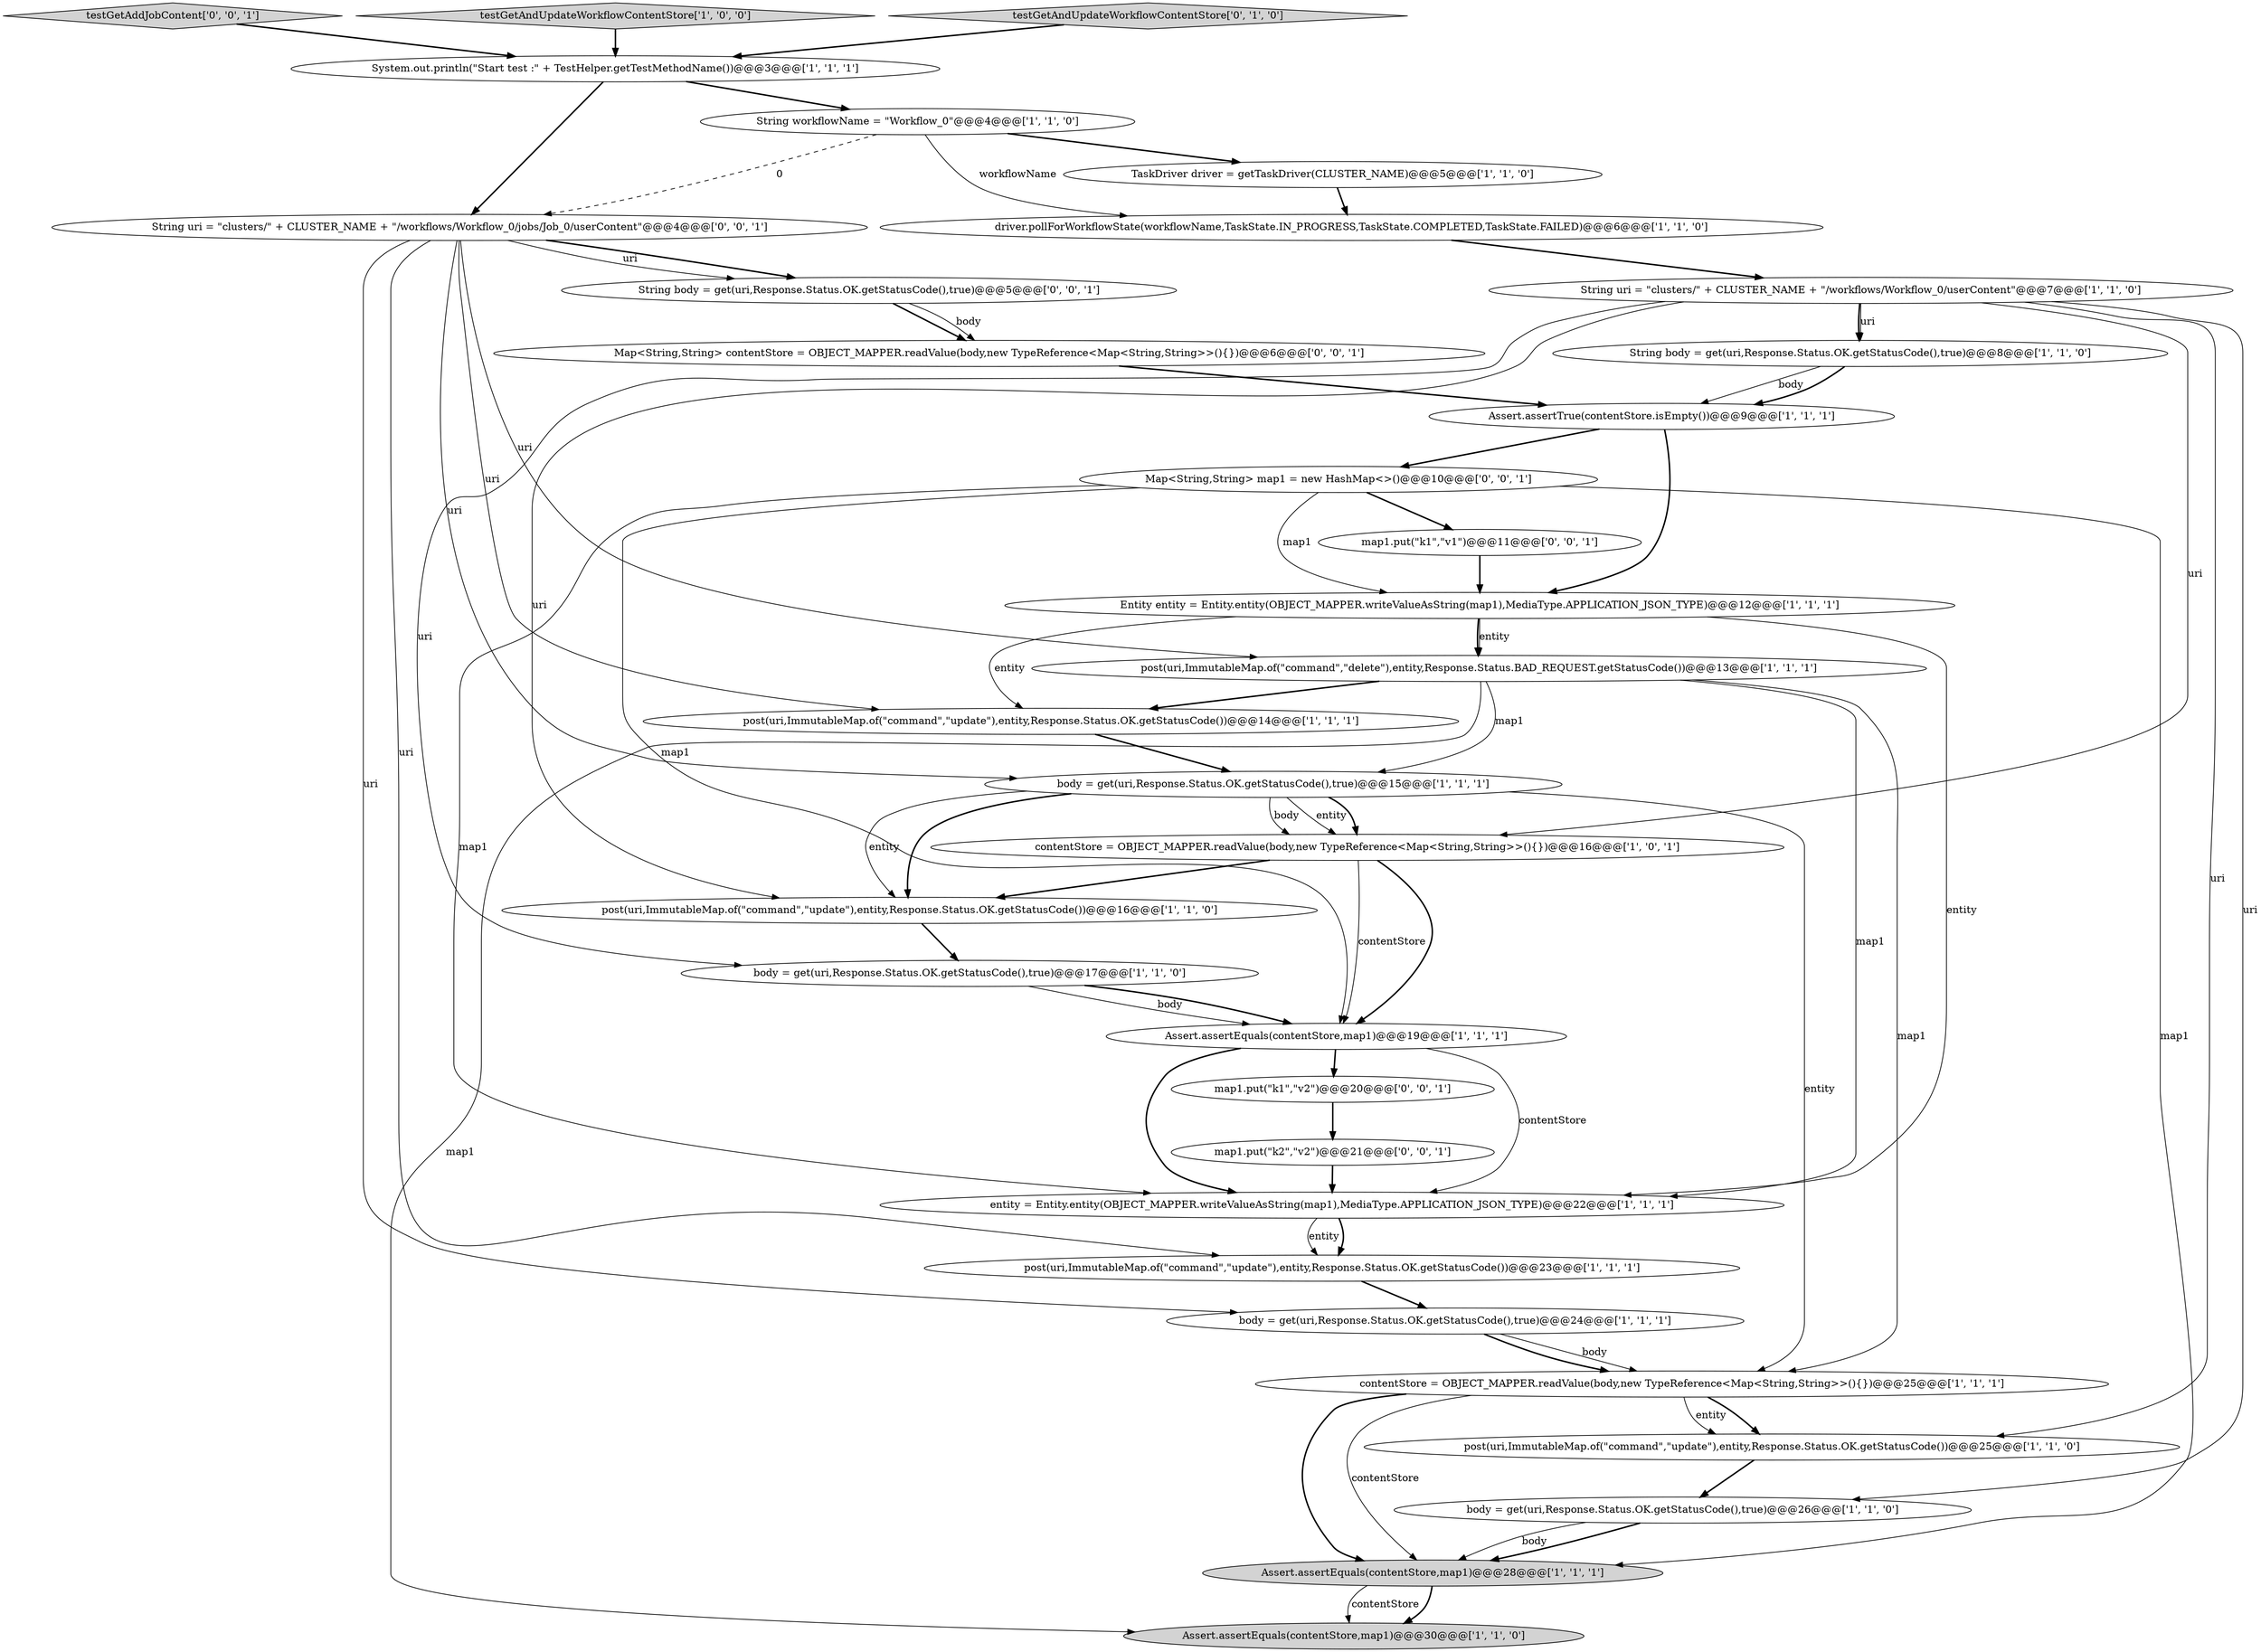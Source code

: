 digraph {
27 [style = filled, label = "String uri = \"clusters/\" + CLUSTER_NAME + \"/workflows/Workflow_0/jobs/Job_0/userContent\"@@@4@@@['0', '0', '1']", fillcolor = white, shape = ellipse image = "AAA0AAABBB3BBB"];
13 [style = filled, label = "Assert.assertTrue(contentStore.isEmpty())@@@9@@@['1', '1', '1']", fillcolor = white, shape = ellipse image = "AAA0AAABBB1BBB"];
19 [style = filled, label = "System.out.println(\"Start test :\" + TestHelper.getTestMethodName())@@@3@@@['1', '1', '1']", fillcolor = white, shape = ellipse image = "AAA0AAABBB1BBB"];
28 [style = filled, label = "map1.put(\"k1\",\"v1\")@@@11@@@['0', '0', '1']", fillcolor = white, shape = ellipse image = "AAA0AAABBB3BBB"];
25 [style = filled, label = "map1.put(\"k2\",\"v2\")@@@21@@@['0', '0', '1']", fillcolor = white, shape = ellipse image = "AAA0AAABBB3BBB"];
17 [style = filled, label = "post(uri,ImmutableMap.of(\"command\",\"update\"),entity,Response.Status.OK.getStatusCode())@@@23@@@['1', '1', '1']", fillcolor = white, shape = ellipse image = "AAA0AAABBB1BBB"];
11 [style = filled, label = "String uri = \"clusters/\" + CLUSTER_NAME + \"/workflows/Workflow_0/userContent\"@@@7@@@['1', '1', '0']", fillcolor = white, shape = ellipse image = "AAA0AAABBB1BBB"];
26 [style = filled, label = "testGetAddJobContent['0', '0', '1']", fillcolor = lightgray, shape = diamond image = "AAA0AAABBB3BBB"];
15 [style = filled, label = "post(uri,ImmutableMap.of(\"command\",\"update\"),entity,Response.Status.OK.getStatusCode())@@@16@@@['1', '1', '0']", fillcolor = white, shape = ellipse image = "AAA0AAABBB1BBB"];
10 [style = filled, label = "post(uri,ImmutableMap.of(\"command\",\"delete\"),entity,Response.Status.BAD_REQUEST.getStatusCode())@@@13@@@['1', '1', '1']", fillcolor = white, shape = ellipse image = "AAA0AAABBB1BBB"];
7 [style = filled, label = "post(uri,ImmutableMap.of(\"command\",\"update\"),entity,Response.Status.OK.getStatusCode())@@@14@@@['1', '1', '1']", fillcolor = white, shape = ellipse image = "AAA0AAABBB1BBB"];
32 [style = filled, label = "Map<String,String> map1 = new HashMap<>()@@@10@@@['0', '0', '1']", fillcolor = white, shape = ellipse image = "AAA0AAABBB3BBB"];
6 [style = filled, label = "Assert.assertEquals(contentStore,map1)@@@28@@@['1', '1', '1']", fillcolor = lightgray, shape = ellipse image = "AAA0AAABBB1BBB"];
5 [style = filled, label = "entity = Entity.entity(OBJECT_MAPPER.writeValueAsString(map1),MediaType.APPLICATION_JSON_TYPE)@@@22@@@['1', '1', '1']", fillcolor = white, shape = ellipse image = "AAA0AAABBB1BBB"];
18 [style = filled, label = "Assert.assertEquals(contentStore,map1)@@@30@@@['1', '1', '0']", fillcolor = lightgray, shape = ellipse image = "AAA0AAABBB1BBB"];
14 [style = filled, label = "body = get(uri,Response.Status.OK.getStatusCode(),true)@@@17@@@['1', '1', '0']", fillcolor = white, shape = ellipse image = "AAA0AAABBB1BBB"];
8 [style = filled, label = "driver.pollForWorkflowState(workflowName,TaskState.IN_PROGRESS,TaskState.COMPLETED,TaskState.FAILED)@@@6@@@['1', '1', '0']", fillcolor = white, shape = ellipse image = "AAA0AAABBB1BBB"];
4 [style = filled, label = "contentStore = OBJECT_MAPPER.readValue(body,new TypeReference<Map<String,String>>(){})@@@16@@@['1', '0', '1']", fillcolor = white, shape = ellipse image = "AAA0AAABBB1BBB"];
0 [style = filled, label = "contentStore = OBJECT_MAPPER.readValue(body,new TypeReference<Map<String,String>>(){})@@@25@@@['1', '1', '1']", fillcolor = white, shape = ellipse image = "AAA0AAABBB1BBB"];
29 [style = filled, label = "Map<String,String> contentStore = OBJECT_MAPPER.readValue(body,new TypeReference<Map<String,String>>(){})@@@6@@@['0', '0', '1']", fillcolor = white, shape = ellipse image = "AAA0AAABBB3BBB"];
23 [style = filled, label = "testGetAndUpdateWorkflowContentStore['1', '0', '0']", fillcolor = lightgray, shape = diamond image = "AAA0AAABBB1BBB"];
30 [style = filled, label = "map1.put(\"k1\",\"v2\")@@@20@@@['0', '0', '1']", fillcolor = white, shape = ellipse image = "AAA0AAABBB3BBB"];
2 [style = filled, label = "body = get(uri,Response.Status.OK.getStatusCode(),true)@@@24@@@['1', '1', '1']", fillcolor = white, shape = ellipse image = "AAA0AAABBB1BBB"];
31 [style = filled, label = "String body = get(uri,Response.Status.OK.getStatusCode(),true)@@@5@@@['0', '0', '1']", fillcolor = white, shape = ellipse image = "AAA0AAABBB3BBB"];
20 [style = filled, label = "body = get(uri,Response.Status.OK.getStatusCode(),true)@@@15@@@['1', '1', '1']", fillcolor = white, shape = ellipse image = "AAA0AAABBB1BBB"];
3 [style = filled, label = "Entity entity = Entity.entity(OBJECT_MAPPER.writeValueAsString(map1),MediaType.APPLICATION_JSON_TYPE)@@@12@@@['1', '1', '1']", fillcolor = white, shape = ellipse image = "AAA0AAABBB1BBB"];
16 [style = filled, label = "post(uri,ImmutableMap.of(\"command\",\"update\"),entity,Response.Status.OK.getStatusCode())@@@25@@@['1', '1', '0']", fillcolor = white, shape = ellipse image = "AAA0AAABBB1BBB"];
21 [style = filled, label = "body = get(uri,Response.Status.OK.getStatusCode(),true)@@@26@@@['1', '1', '0']", fillcolor = white, shape = ellipse image = "AAA0AAABBB1BBB"];
12 [style = filled, label = "Assert.assertEquals(contentStore,map1)@@@19@@@['1', '1', '1']", fillcolor = white, shape = ellipse image = "AAA0AAABBB1BBB"];
22 [style = filled, label = "String workflowName = \"Workflow_0\"@@@4@@@['1', '1', '0']", fillcolor = white, shape = ellipse image = "AAA0AAABBB1BBB"];
24 [style = filled, label = "testGetAndUpdateWorkflowContentStore['0', '1', '0']", fillcolor = lightgray, shape = diamond image = "AAA0AAABBB2BBB"];
9 [style = filled, label = "TaskDriver driver = getTaskDriver(CLUSTER_NAME)@@@5@@@['1', '1', '0']", fillcolor = white, shape = ellipse image = "AAA0AAABBB1BBB"];
1 [style = filled, label = "String body = get(uri,Response.Status.OK.getStatusCode(),true)@@@8@@@['1', '1', '0']", fillcolor = white, shape = ellipse image = "AAA0AAABBB1BBB"];
12->5 [style = solid, label="contentStore"];
0->16 [style = bold, label=""];
3->7 [style = solid, label="entity"];
27->2 [style = solid, label="uri"];
13->32 [style = bold, label=""];
24->19 [style = bold, label=""];
10->5 [style = solid, label="map1"];
12->5 [style = bold, label=""];
15->14 [style = bold, label=""];
21->6 [style = bold, label=""];
11->1 [style = bold, label=""];
0->6 [style = bold, label=""];
27->31 [style = solid, label="uri"];
6->18 [style = bold, label=""];
20->4 [style = solid, label="entity"];
32->3 [style = solid, label="map1"];
0->6 [style = solid, label="contentStore"];
0->16 [style = solid, label="entity"];
22->9 [style = bold, label=""];
4->15 [style = bold, label=""];
21->6 [style = solid, label="body"];
22->8 [style = solid, label="workflowName"];
1->13 [style = solid, label="body"];
27->10 [style = solid, label="uri"];
10->18 [style = solid, label="map1"];
27->31 [style = bold, label=""];
31->29 [style = bold, label=""];
30->25 [style = bold, label=""];
12->30 [style = bold, label=""];
22->27 [style = dashed, label="0"];
7->20 [style = bold, label=""];
11->1 [style = solid, label="uri"];
6->18 [style = solid, label="contentStore"];
32->6 [style = solid, label="map1"];
26->19 [style = bold, label=""];
9->8 [style = bold, label=""];
5->17 [style = bold, label=""];
10->7 [style = bold, label=""];
1->13 [style = bold, label=""];
3->10 [style = solid, label="entity"];
20->4 [style = bold, label=""];
11->4 [style = solid, label="uri"];
14->12 [style = solid, label="body"];
32->5 [style = solid, label="map1"];
20->0 [style = solid, label="entity"];
4->12 [style = solid, label="contentStore"];
3->10 [style = bold, label=""];
11->21 [style = solid, label="uri"];
2->0 [style = solid, label="body"];
11->15 [style = solid, label="uri"];
2->0 [style = bold, label=""];
11->14 [style = solid, label="uri"];
13->3 [style = bold, label=""];
17->2 [style = bold, label=""];
10->20 [style = solid, label="map1"];
3->5 [style = solid, label="entity"];
16->21 [style = bold, label=""];
20->4 [style = solid, label="body"];
23->19 [style = bold, label=""];
14->12 [style = bold, label=""];
19->27 [style = bold, label=""];
27->17 [style = solid, label="uri"];
4->12 [style = bold, label=""];
32->12 [style = solid, label="map1"];
11->16 [style = solid, label="uri"];
25->5 [style = bold, label=""];
10->0 [style = solid, label="map1"];
31->29 [style = solid, label="body"];
28->3 [style = bold, label=""];
20->15 [style = solid, label="entity"];
5->17 [style = solid, label="entity"];
8->11 [style = bold, label=""];
19->22 [style = bold, label=""];
20->15 [style = bold, label=""];
32->28 [style = bold, label=""];
27->7 [style = solid, label="uri"];
27->20 [style = solid, label="uri"];
29->13 [style = bold, label=""];
}
